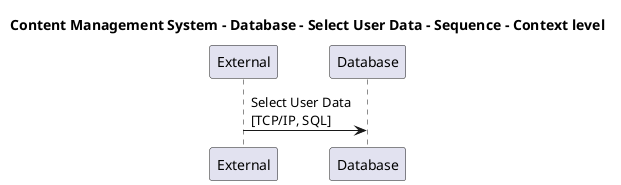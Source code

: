 @startuml

title Content Management System - Database - Select User Data - Sequence - Context level

participant "External" as C4InterFlow.SoftwareSystems.ExternalSystem
participant "Database" as ContentManagementSystem.SoftwareSystems.Database

C4InterFlow.SoftwareSystems.ExternalSystem -> ContentManagementSystem.SoftwareSystems.Database : Select User Data\n[TCP/IP, SQL]


@enduml
